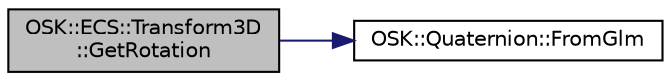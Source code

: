 digraph "OSK::ECS::Transform3D::GetRotation"
{
 // LATEX_PDF_SIZE
  edge [fontname="Helvetica",fontsize="10",labelfontname="Helvetica",labelfontsize="10"];
  node [fontname="Helvetica",fontsize="10",shape=record];
  rankdir="LR";
  Node1 [label="OSK::ECS::Transform3D\l::GetRotation",height=0.2,width=0.4,color="black", fillcolor="grey75", style="filled", fontcolor="black",tooltip="Orientación."];
  Node1 -> Node2 [color="midnightblue",fontsize="10",style="solid",fontname="Helvetica"];
  Node2 [label="OSK::Quaternion::FromGlm",height=0.2,width=0.4,color="black", fillcolor="white", style="filled",URL="$class_o_s_k_1_1_quaternion.html#a0cbf0edcbfd33647de6fa20d641d2216",tooltip="Crea un cuaternión a partir del dado."];
}
